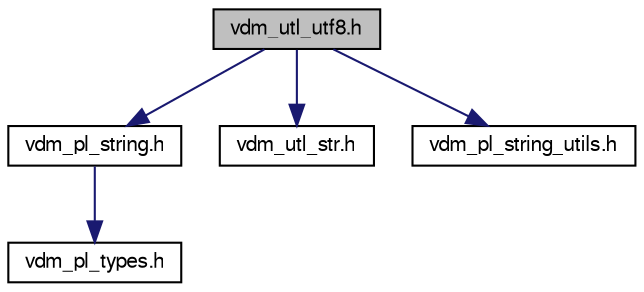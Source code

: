 digraph "vdm_utl_utf8.h"
{
  bgcolor="transparent";
  edge [fontname="FreeSans",fontsize="10",labelfontname="FreeSans",labelfontsize="10"];
  node [fontname="FreeSans",fontsize="10",shape=record];
  Node1 [label="vdm_utl_utf8.h",height=0.2,width=0.4,color="black", fillcolor="grey75", style="filled" fontcolor="black"];
  Node1 -> Node2 [color="midnightblue",fontsize="10",style="solid",fontname="FreeSans"];
  Node2 [label="vdm_pl_string.h",height=0.2,width=0.4,color="black",URL="$vdm__pl__string_8h.html",tooltip="External String Handling APIs."];
  Node2 -> Node3 [color="midnightblue",fontsize="10",style="solid",fontname="FreeSans"];
  Node3 [label="vdm_pl_types.h",height=0.2,width=0.4,color="black",URL="$vdm__pl__types_8h.html",tooltip="OMA DM Protocol Engine Standard Types and Macros."];
  Node1 -> Node4 [color="midnightblue",fontsize="10",style="solid",fontname="FreeSans"];
  Node4 [label="vdm_utl_str.h",height=0.2,width=0.4,color="black",URL="$vdm__utl__str_8h.html",tooltip="ANSI String Utilities."];
  Node1 -> Node5 [color="midnightblue",fontsize="10",style="solid",fontname="FreeSans"];
  Node5 [label="vdm_pl_string_utils.h",height=0.2,width=0.4,color="black",URL="$vdm__pl__string__utils_8h.html",tooltip="Additional External String Handling Utilities APIs."];
}
